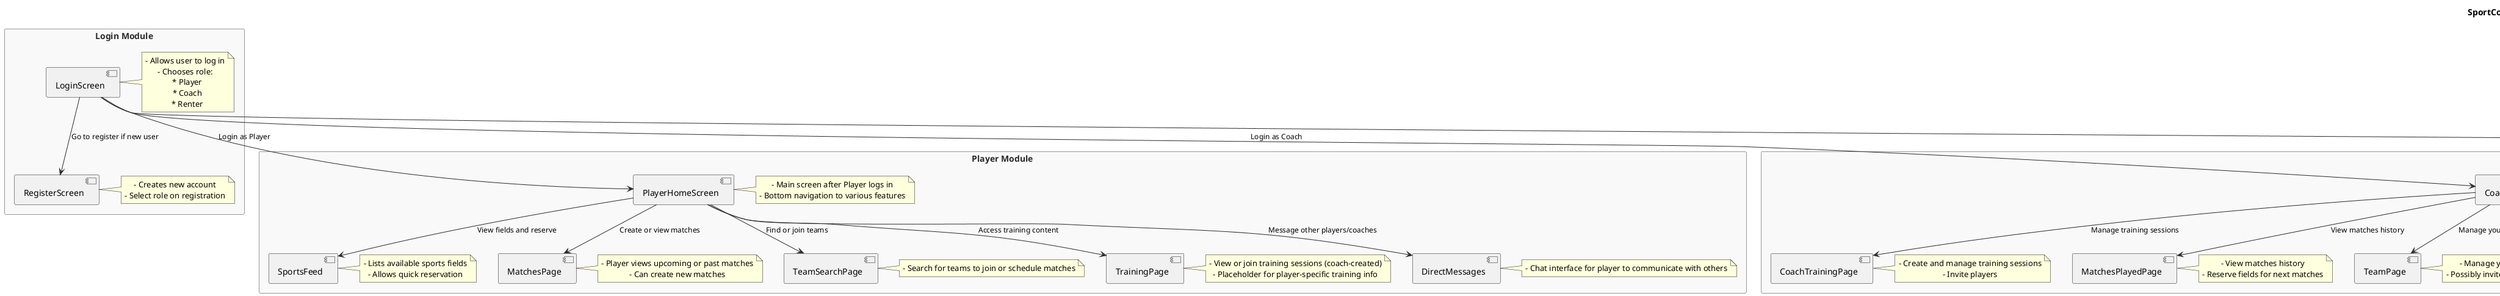 @startuml

' Optional skin parameters to change styling
skinparam rectangle {
  BackgroundColor #F9F9F9
  FontColor #2B2B2B
  BorderColor #999999
  FontSize 14
  Padding 8
}
skinparam arrow {
  FontSize 12
  Color #2B2B2B
}
skinparam defaultTextAlignment center

title SportConnect Screens Diagram

' Group by logical sections for clarity
rectangle "Login Module" {
  [LoginScreen] as LoginScreen
  note right of LoginScreen
    - Allows user to log in
    - Chooses role:
      * Player
      * Coach
      * Renter
  end note

  [RegisterScreen] as RegisterScreen
  note right of RegisterScreen
    - Creates new account
    - Select role on registration
  end note
}

rectangle "Player Module" {
  [PlayerHomeScreen] as PlayerHome
  note right of PlayerHome
    - Main screen after Player logs in
    - Bottom navigation to various features
  end note

  [SportsFeed] as SportsFeed
  note right of SportsFeed
    - Lists available sports fields
    - Allows quick reservation
  end note

  [MatchesPage] as MatchesPage
  note right of MatchesPage
    - Player views upcoming or past matches
    - Can create new matches
  end note

  [TeamSearchPage] as TeamSearchPage
  note right of TeamSearchPage
    - Search for teams to join or schedule matches
  end note

  [TrainingPage] as PlayerTraining
  note right of PlayerTraining
    - View or join training sessions (coach-created)
    - Placeholder for player-specific training info
  end note

  [DirectMessages] as DirectMessagesPlayer
  note right of DirectMessagesPlayer
    - Chat interface for player to communicate with others
  end note
}

rectangle "Coach Module" {
  [CoachScreen] as CoachHome
  note right of CoachHome
    - Main screen after Coach logs in
    - Access to training, matches, team, search, DM
  end note

  [CoachTrainingPage] as CoachTraining
  note right of CoachTraining
    - Create and manage training sessions
    - Invite players
  end note

  [MatchesPlayedPage] as MatchesPlayed
  note right of MatchesPlayed
    - View matches history
    - Reserve fields for next matches
  end note

  [TeamPage] as TeamPageCoach
  note right of TeamPageCoach
    - Manage your team roster
    - Possibly invite or remove players
  end note

  [SearchPage] as CoachSearch
  note right of CoachSearch
    - Search for teams, players, or fields
  end note

  [DirectMessagesPage] as DirectMessagesCoach
  note right of DirectMessagesCoach
    - Coach chats directly with players
  end note

  [ReserveSportFieldPage] as ReserveField
  note right of ReserveField
    - Book a sport field for matches or training
  end note

  [InvitePlayerPage] as InvitePlayer
  note right of InvitePlayer
    - Coach invites new/existing players
    - Typically by username or email
  end note
}

rectangle "Renter Module" {
  [RenterScreen] as RenterHome
  note right of RenterHome
    - Main screen after Renter logs in
    - Navigation to register/view fields, search, DM
  end note

  [RegisterSportFieldPage] as RegisterField
  note right of RegisterField
    - Renter registers new fields
    - Sets location, price, availability
  end note

  [SportFieldsPage] as SportFields
  note right of SportFields
    - List or manage all renter's fields
    - Possibly see booking requests
  end note

  [search_page] as RenterSearch
  note right of RenterSearch
    - Renter-specific search (fields, teams, etc.)
  end note

  [direct_messages_page] as DirectMessagesRenter
  note right of DirectMessagesRenter
    - Chat interface for renter to communicate with customers (players/coaches)
  end note
}

'
' ---------- Screen-to-screen navigation ----------
'
LoginScreen --> RegisterScreen : "Go to register if new user"
LoginScreen --> PlayerHome : "Login as Player"
LoginScreen --> CoachHome : "Login as Coach"
LoginScreen --> RenterHome : "Login as Renter"

' Player flows
PlayerHome --> SportsFeed : "View fields and reserve"
PlayerHome --> MatchesPage : "Create or view matches"
PlayerHome --> TeamSearchPage : "Find or join teams"
PlayerHome --> PlayerTraining : "Access training content"
PlayerHome --> DirectMessagesPlayer : "Message other players/coaches"

' Coach flows
CoachHome --> CoachTraining : "Manage training sessions"
CoachHome --> MatchesPlayed : "View matches history"
CoachHome --> TeamPageCoach : "Manage your team"
CoachHome --> CoachSearch : "Search for players/fields"
CoachHome --> DirectMessagesCoach : "Chat with players"
CoachHome --> ReserveField : "Reserve fields for matches"
CoachHome --> InvitePlayer : "Invite new or existing players"

' Renter flows
RenterHome --> RegisterField : "Register a new field"
RenterHome --> SportFields : "View or edit your fields"
RenterHome --> RenterSearch : "Search module"
RenterHome --> DirectMessagesRenter : "DM with coaches/players"

@enduml

